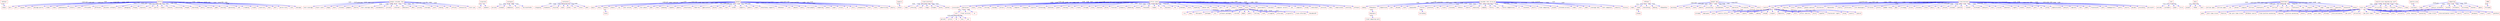 strict digraph  {
	"'\x93that'"	 [color=red,
		fontname=courier,
		shape=box];
	shows	 [color=red,
		fontname=courier,
		shape=box];
	"'\x93that'" -> shows	 [color=blue,
		xlabel=0.14];
	office	 [color=red,
		fontname=courier,
		shape=box];
	bars	 [color=red,
		fontname=courier,
		shape=box];
	office -> bars	 [color=blue,
		xlabel=0.06];
	wall	 [color=red,
		fontname=courier,
		shape=box];
	office -> wall	 [color=blue,
		xlabel=0.06];
	kayaks	 [color=red,
		fontname=courier,
		shape=box];
	office -> kayaks	 [color=blue,
		xlabel=0.08];
	years	 [color=red,
		fontname=courier,
		shape=box];
	office -> years	 [color=blue,
		xlabel=0.05];
	"massage parlor"	 [color=red,
		fontname=courier,
		shape=box];
	office -> "massage parlor"	 [color=blue,
		xlabel=0.09];
	video	 [color=red,
		fontname=courier,
		shape=box];
	office -> video	 [color=blue,
		xlabel=0.07];
	rooms	 [color=red,
		fontname=courier,
		shape=box];
	office -> rooms	 [color=blue,
		xlabel=0.06];
	paddleboards	 [color=red,
		fontname=courier,
		shape=box];
	office -> paddleboards	 [color=blue,
		xlabel=0.1];
	centers	 [color=red,
		fontname=courier,
		shape=box];
	office -> centers	 [color=blue,
		xlabel=0.06];
	canal	 [color=red,
		fontname=courier,
		shape=box];
	office -> canal	 [color=blue,
		xlabel=0.06];
	"'office\x92s'"	 [color=red,
		fontname=courier,
		shape=box];
	office -> "'office\x92s'"	 [color=blue,
		xlabel=0.09];
	different	 [color=red,
		fontname=courier,
		shape=box];
	office -> different	 [color=blue,
		xlabel=0.05];
	"business software"	 [color=red,
		fontname=courier,
		shape=box];
	office -> "business software"	 [color=blue,
		xlabel=0.12];
	built	 [color=red,
		fontname=courier,
		shape=box];
	office -> built	 [color=blue,
		xlabel=0.06];
	managing	 [color=red,
		fontname=courier,
		shape=box];
	office -> managing	 [color=blue,
		xlabel=0.08];
	things	 [color=red,
		fontname=courier,
		shape=box];
	office -> things	 [color=blue,
		xlabel=0.07];
	espresso	 [color=red,
		fontname=courier,
		shape=box];
	office -> espresso	 [color=blue,
		xlabel=0.05];
	late	 [color=red,
		fontname=courier,
		shape=box];
	office -> late	 [color=blue,
		xlabel=0.05];
	parlor	 [color=red,
		fontname=courier,
		shape=box];
	office -> parlor	 [color=blue,
		xlabel=0.06];
	boats	 [color=red,
		fontname=courier,
		shape=box];
	office -> boats	 [color=blue,
		xlabel=0.06];
	several	 [color=red,
		fontname=courier,
		shape=box];
	office -> several	 [color=blue,
		xlabel=0.05];
	consisting	 [color=red,
		fontname=courier,
		shape=box];
	office -> consisting	 [color=blue,
		xlabel=0.05];
	though	 [color=red,
		fontname=courier,
		shape=box];
	office -> though	 [color=blue,
		xlabel=0.05];
	searching	 [color=red,
		fontname=courier,
		shape=box];
	office -> searching	 [color=blue,
		xlabel=0.05];
	early	 [color=red,
		fontname=courier,
		shape=box];
	office -> early	 [color=blue,
		xlabel=0.05];
	mention	 [color=red,
		fontname=courier,
		shape=box];
	office -> mention	 [color=blue,
		xlabel=0.08];
	game	 [color=red,
		fontname=courier,
		shape=box];
	office -> game	 [color=blue,
		xlabel=0.06];
	hosting	 [color=red,
		fontname=courier,
		shape=box];
	office -> hosting	 [color=blue,
		xlabel=0.09];
	operating	 [color=red,
		fontname=courier,
		shape=box];
	office -> operating	 [color=blue,
		xlabel=0.05];
	web	 [color=red,
		fontname=courier,
		shape=box];
	office -> web	 [color=blue,
		xlabel=0.09];
	climbing	 [color=red,
		fontname=courier,
		shape=box];
	office -> climbing	 [color=blue,
		xlabel=0.05];
	clouds	 [color=red,
		fontname=courier,
		shape=box];
	office -> clouds	 [color=blue,
		xlabel=0.26];
	countries	 [color=red,
		fontname=courier,
		shape=box];
	office -> countries	 [color=blue,
		xlabel=0.06];
	days	 [color=red,
		fontname=courier,
		shape=box];
	office -> days	 [color=blue,
		xlabel=0.05];
	mall	 [color=red,
		fontname=courier,
		shape=box];
	office -> mall	 [color=blue,
		xlabel=0.05];
	"world-class"	 [color=red,
		fontname=courier,
		shape=box];
	office -> "world-class"	 [color=blue,
		xlabel=0.08];
	uses	 [color=red,
		fontname=courier,
		shape=box];
	office -> uses	 [color=blue,
		xlabel=0.06];
	massage	 [color=red,
		fontname=courier,
		shape=box];
	office -> massage	 [color=blue,
		xlabel=0.06];
	"google concedes that"	 [color=red,
		fontname=courier,
		shape=box];
	"tech coverage"	 [color=red,
		fontname=courier,
		shape=box];
	"google concedes that" -> "tech coverage"	 [color=blue,
		xlabel=0.07];
	"stuart isett"	 [color=red,
		fontname=courier,
		shape=box];
	"google concedes that" -> "stuart isett"	 [color=blue,
		xlabel=0.07];
	image	 [color=red,
		fontname=courier,
		shape=box];
	"google concedes that" -> image	 [color=blue,
		xlabel=0.09];
	back	 [color=red,
		fontname=courier,
		shape=box];
	"google concedes that" -> back	 [color=blue,
		xlabel=0.04];
	related	 [color=red,
		fontname=courier,
		shape=box];
	"google concedes that" -> related	 [color=blue,
		xlabel=0.28];
	gadgets	 [color=red,
		fontname=courier,
		shape=box];
	"google concedes that" -> gadgets	 [color=blue,
		xlabel=0.09];
	battle	 [color=red,
		fontname=courier,
		shape=box];
	"google concedes that" -> battle	 [color=blue,
		xlabel=0.27];
	"tech coverage news"	 [color=red,
		fontname=courier,
		shape=box];
	"google concedes that" -> "tech coverage news"	 [color=blue,
		xlabel=0.08];
	nytimesbits	 [color=red,
		fontname=courier,
		shape=box];
	"google concedes that" -> nytimesbits	 [color=blue,
		xlabel=0.06];
	privacy	 [color=red,
		fontname=courier,
		shape=box];
	"google concedes that" -> privacy	 [color=blue,
		xlabel=0.06];
	internet	 [color=red,
		fontname=courier,
		shape=box];
	"google concedes that" -> internet	 [color=blue,
		xlabel=0.07];
	dominance	 [color=red,
		fontname=courier,
		shape=box];
	"google concedes that" -> dominance	 [color=blue,
		xlabel=0.12];
	2013	 [color=red,
		fontname=courier,
		shape=box];
	"google concedes that" -> 2013	 [color=blue,
		xlabel=0.1];
	prying	 [color=red,
		fontname=courier,
		shape=box];
	"google concedes that" -> prying	 [color=blue,
		xlabel=0.05];
	coverage	 [color=red,
		fontname=courier,
		shape=box];
	"google concedes that" -> coverage	 [color=blue,
		xlabel=0.1];
	yard	 [color=red,
		fontname=courier,
		shape=box];
	"google concedes that" -> yard	 [color=blue,
		xlabel=0.09];
	taking	 [color=red,
		fontname=courier,
		shape=box];
	"google concedes that" -> taking	 [color=blue,
		xlabel=0.04];
	near	 [color=red,
		fontname=courier,
		shape=box];
	"google concedes that" -> near	 [color=blue,
		xlabel=0.09];
	offices	 [color=red,
		fontname=courier,
		shape=box];
	"google concedes that" -> offices	 [color=blue,
		xlabel=0.1];
	enterprise	 [color=red,
		fontname=courier,
		shape=box];
	"google concedes that" -> enterprise	 [color=blue,
		xlabel=0.09];
	"start-ups"	 [color=red,
		fontname=courier,
		shape=box];
	"google concedes that" -> "start-ups"	 [color=blue,
		xlabel=0.06];
	corporate	 [color=red,
		fontname=courier,
		shape=box];
	ties	 [color=red,
		fontname=courier,
		shape=box];
	corporate -> ties	 [color=blue,
		xlabel=0.23];
	weakest	 [color=red,
		fontname=courier,
		shape=box];
	corporate -> weakest	 [color=blue,
		xlabel=0.2];
	rackspace	 [color=red,
		fontname=courier,
		shape=box];
	verizon	 [color=red,
		fontname=courier,
		shape=box];
	rackspace -> verizon	 [color=blue,
		xlabel=0.11];
	windows	 [color=red,
		fontname=courier,
		shape=box];
	rackspace -> windows	 [color=blue,
		xlabel=0.05];
	companies	 [color=red,
		fontname=courier,
		shape=box];
	rackspace -> companies	 [color=blue,
		xlabel=0.08];
	azure	 [color=red,
		fontname=courier,
		shape=box];
	rackspace -> azure	 [color=blue,
		xlabel=0.08];
	"'microsoft\x92s'"	 [color=red,
		fontname=courier,
		shape=box];
	rackspace -> "'microsoft\x92s'"	 [color=blue,
		xlabel=0.26];
	containers	 [color=red,
		fontname=courier,
		shape=box];
	shipping	 [color=red,
		fontname=courier,
		shape=box];
	containers -> shipping	 [color=blue,
		xlabel=0.02];
	standards	 [color=red,
		fontname=courier,
		shape=box];
	containers -> standards	 [color=blue,
		xlabel=0.03];
	recycled	 [color=red,
		fontname=courier,
		shape=box];
	containers -> recycled	 [color=blue,
		xlabel=0.03];
	wood	 [color=red,
		fontname=courier,
		shape=box];
	containers -> wood	 [color=blue,
		xlabel=0.03];
	green	 [color=red,
		fontname=courier,
		shape=box];
	containers -> green	 [color=blue,
		xlabel=0.02];
	roof	 [color=red,
		fontname=courier,
		shape=box];
	containers -> roof	 [color=blue,
		xlabel=0.17];
	solar	 [color=red,
		fontname=courier,
		shape=box];
	containers -> solar	 [color=blue,
		xlabel=0.02];
	meet	 [color=red,
		fontname=courier,
		shape=box];
	containers -> meet	 [color=blue,
		xlabel=0.03];
	google	 [color=red,
		fontname=courier,
		shape=box];
	major	 [color=red,
		fontname=courier,
		shape=box];
	google -> major	 [color=blue,
		xlabel=0.06];
	help	 [color=red,
		fontname=courier,
		shape=box];
	google -> help	 [color=blue,
		xlabel=0.07];
	people	 [color=red,
		fontname=courier,
		shape=box];
	google -> people	 [color=blue,
		xlabel=0.06];
	almost	 [color=red,
		fontname=courier,
		shape=box];
	google -> almost	 [color=blue,
		xlabel=0.06];
	say	 [color=red,
		fontname=courier,
		shape=box];
	google -> say	 [color=blue,
		xlabel=0.01];
	"host online"	 [color=red,
		fontname=courier,
		shape=box];
	google -> "host online"	 [color=blue,
		xlabel=0.07];
	need	 [color=red,
		fontname=courier,
		shape=box];
	google -> need	 [color=blue,
		xlabel=0.03];
	"test phase"	 [color=red,
		fontname=courier,
		shape=box];
	google -> "test phase"	 [color=blue,
		xlabel=0.01];
	open	 [color=red,
		fontname=courier,
		shape=box];
	google -> open	 [color=blue,
		xlabel=0.01];
	find	 [color=red,
		fontname=courier,
		shape=box];
	google -> find	 [color=blue,
		xlabel=0.05];
	booming	 [color=red,
		fontname=courier,
		shape=box];
	google -> booming	 [color=blue,
		xlabel=0.08];
	capable	 [color=red,
		fontname=courier,
		shape=box];
	google -> capable	 [color=blue,
		xlabel=0.01];
	agency	 [color=red,
		fontname=courier,
		shape=box];
	google -> agency	 [color=blue,
		xlabel=0.07];
	consultancy	 [color=red,
		fontname=courier,
		shape=box];
	google -> consultancy	 [color=blue,
		xlabel=0.07];
	tomorrow	 [color=red,
		fontname=courier,
		shape=box];
	google -> tomorrow	 [color=blue,
		xlabel=0.06];
	application	 [color=red,
		fontname=courier,
		shape=box];
	google -> application	 [color=blue,
		xlabel=0.07];
	build	 [color=red,
		fontname=courier,
		shape=box];
	google -> build	 [color=blue,
		xlabel=0.06];
	easy	 [color=red,
		fontname=courier,
		shape=box];
	google -> easy	 [color=blue,
		xlabel=0.04];
	test	 [color=red,
		fontname=courier,
		shape=box];
	google -> test	 [color=blue,
		xlabel=0.01];
	"'it\x92s'"	 [color=red,
		fontname=courier,
		shape=box];
	google -> "'it\x92s'"	 [color=blue,
		xlabel=0.07];
	supports	 [color=red,
		fontname=courier,
		shape=box];
	google -> supports	 [color=blue,
		xlabel=0.07];
	public	 [color=red,
		fontname=courier,
		shape=box];
	google -> public	 [color=blue,
		xlabel=0.01];
	used	 [color=red,
		fontname=courier,
		shape=box];
	google -> used	 [color=blue,
		xlabel=0.01];
	"consultancy supports"	 [color=red,
		fontname=courier,
		shape=box];
	google -> "consultancy supports"	 [color=blue,
		xlabel=0.05];
	"'\x93almost'"	 [color=red,
		fontname=courier,
		shape=box];
	google -> "'\x93almost'"	 [color=blue,
		xlabel=0.08];
	runs	 [color=red,
		fontname=courier,
		shape=box];
	google -> runs	 [color=blue,
		xlabel=0.06];
	amazon	 [color=red,
		fontname=courier,
		shape=box];
	google -> amazon	 [color=blue,
		xlabel=0.07];
	every	 [color=red,
		fontname=courier,
		shape=box];
	google -> every	 [color=blue,
		xlabel=0.06];
	"find people"	 [color=red,
		fontname=courier,
		shape=box];
	google -> "find people"	 [color=blue,
		xlabel=0.04];
	competing	 [color=red,
		fontname=courier,
		shape=box];
	google -> competing	 [color=blue,
		xlabel=0.07];
	phase	 [color=red,
		fontname=courier,
		shape=box];
	google -> phase	 [color=blue,
		xlabel=0.01];
	super	 [color=red,
		fontname=courier,
		shape=box];
	google -> super	 [color=blue,
		xlabel=0.07];
	relies	 [color=red,
		fontname=courier,
		shape=box];
	google -> relies	 [color=blue,
		xlabel=0.06];
	10	 [color=red,
		fontname=courier,
		shape=box];
	google -> 10	 [color=blue,
		xlabel=0.08];
	hire	 [color=red,
		fontname=courier,
		shape=box];
	google -> hire	 [color=blue,
		xlabel=0.06];
	inexpensive	 [color=red,
		fontname=courier,
		shape=box];
	google -> inexpensive	 [color=blue,
		xlabel=0.01];
	host	 [color=red,
		fontname=courier,
		shape=box];
	google -> host	 [color=blue,
		xlabel=0.08];
	later	 [color=red,
		fontname=courier,
		shape=box];
	google -> later	 [color=blue,
		xlabel=0.01];
	advertising	 [color=red,
		fontname=courier,
		shape=box];
	google -> advertising	 [color=blue,
		xlabel=0.29];
	nearly	 [color=red,
		fontname=courier,
		shape=box];
	google -> nearly	 [color=blue,
		xlabel=0.01];
	lacks	 [color=red,
		fontname=courier,
		shape=box];
	people -> lacks	 [color=blue,
		xlabel=0.2];
	expects	 [color=red,
		fontname=courier,
		shape=box];
	retail	 [color=red,
		fontname=courier,
		shape=box];
	expects -> retail	 [color=blue,
		xlabel=0.15];
	"cloud platform"	 [color=red,
		fontname=courier,
		shape=box];
	lead	 [color=red,
		fontname=courier,
		shape=box];
	"cloud platform" -> lead	 [color=blue,
		xlabel=0.04];
	offering	 [color=red,
		fontname=courier,
		shape=box];
	"cloud platform" -> offering	 [color=blue,
		xlabel=0.04];
	reach	 [color=red,
		fontname=courier,
		shape=box];
	"cloud platform" -> reach	 [color=blue,
		xlabel=0.21];
	range	 [color=red,
		fontname=courier,
		shape=box];
	"cloud platform" -> range	 [color=blue,
		xlabel=0.04];
	broader	 [color=red,
		fontname=courier,
		shape=box];
	"cloud platform" -> broader	 [color=blue,
		xlabel=0.04];
	works	 [color=red,
		fontname=courier,
		shape=box];
	"cloud platform" -> works	 [color=blue,
		xlabel=0.04];
	market	 [color=red,
		fontname=courier,
		shape=box];
	"cloud platform" -> market	 [color=blue,
		xlabel=0.03];
	"office space"	 [color=red,
		fontname=courier,
		shape=box];
	accessible	 [color=red,
		fontname=courier,
		shape=box];
	"office space" -> accessible	 [color=blue,
		xlabel=0.05];
	operations	 [color=red,
		fontname=courier,
		shape=box];
	"office space" -> operations	 [color=blue,
		xlabel=0.09];
	tasks	 [color=red,
		fontname=courier,
		shape=box];
	"office space" -> tasks	 [color=blue,
		xlabel=0.06];
	often	 [color=red,
		fontname=courier,
		shape=box];
	"office space" -> often	 [color=blue,
		xlabel=0.06];
	storing	 [color=red,
		fontname=courier,
		shape=box];
	"office space" -> storing	 [color=blue,
		xlabel=0.06];
	tuesday	 [color=red,
		fontname=courier,
		shape=box];
	"office space" -> tuesday	 [color=blue,
		xlabel=0.1];
	servers	 [color=red,
		fontname=courier,
		shape=box];
	"office space" -> servers	 [color=blue,
		xlabel=0.06];
	hiring	 [color=red,
		fontname=courier,
		shape=box];
	"office space" -> hiring	 [color=blue,
		xlabel=0.09];
	computer	 [color=red,
		fontname=courier,
		shape=box];
	"office space" -> computer	 [color=blue,
		xlabel=0.08];
	stepping	 [color=red,
		fontname=courier,
		shape=box];
	"office space" -> stepping	 [color=blue,
		xlabel=0.06];
	seattle	 [color=red,
		fontname=courier,
		shape=box];
	"office space" -> seattle	 [color=blue,
		xlabel=0.07];
	technology	 [color=red,
		fontname=courier,
		shape=box];
	"office space" -> technology	 [color=blue,
		xlabel=0.08];
	machines	 [color=red,
		fontname=courier,
		shape=box];
	"office space" -> machines	 [color=blue,
		xlabel=0.09];
	giant	 [color=red,
		fontname=courier,
		shape=box];
	"office space" -> giant	 [color=blue,
		xlabel=0.09];
	renting	 [color=red,
		fontname=courier,
		shape=box];
	"office space" -> renting	 [color=blue,
		xlabel=0.06];
	area	 [color=red,
		fontname=courier,
		shape=box];
	"office space" -> area	 [color=blue,
		xlabel=0.1];
	create	 [color=red,
		fontname=courier,
		shape=box];
	"office space" -> create	 [color=blue,
		xlabel=0.07];
	storage	 [color=red,
		fontname=courier,
		shape=box];
	"office space" -> storage	 [color=blue,
		xlabel=0.08];
	sites	 [color=red,
		fontname=courier,
		shape=box];
	"office space" -> sites	 [color=blue,
		xlabel=0.07];
	machine	 [color=red,
		fontname=courier,
		shape=box];
	"office space" -> machine	 [color=blue,
		xlabel=0.06];
	miles	 [color=red,
		fontname=courier,
		shape=box];
	"office space" -> miles	 [color=blue,
		xlabel=0.12];
	fraction	 [color=red,
		fontname=courier,
		shape=box];
	"office space" -> fraction	 [color=blue,
		xlabel=0.07];
	products	 [color=red,
		fontname=courier,
		shape=box];
	"office space" -> products	 [color=blue,
		xlabel=0.02];
	doubling	 [color=red,
		fontname=courier,
		shape=box];
	"office space" -> doubling	 [color=blue,
		xlabel=0.12];
	dozens	 [color=red,
		fontname=courier,
		shape=box];
	"office space" -> dozens	 [color=blue,
		xlabel=0.06];
	thousands	 [color=red,
		fontname=courier,
		shape=box];
	"office space" -> thousands	 [color=blue,
		xlabel=0.06];
	leader	 [color=red,
		fontname=courier,
		shape=box];
	"office space" -> leader	 [color=blue,
		xlabel=0.08];
	run	 [color=red,
		fontname=courier,
		shape=box];
	"office space" -> run	 [color=blue,
		xlabel=0.09];
	business	 [color=red,
		fontname=courier,
		shape=box];
	"office space" -> business	 [color=blue,
		xlabel=0.09];
	far	 [color=red,
		fontname=courier,
		shape=box];
	"office space" -> far	 [color=blue,
		xlabel=0.03];
	problems	 [color=red,
		fontname=courier,
		shape=box];
	"office space" -> problems	 [color=blue,
		xlabel=0.07];
	dive	 [color=red,
		fontname=courier,
		shape=box];
	"office space" -> dive	 [color=blue,
		xlabel=0.05];
	handling	 [color=red,
		fontname=courier,
		shape=box];
	"office space" -> handling	 [color=blue,
		xlabel=0.09];
	"amazon web"	 [color=red,
		fontname=courier,
		shape=box];
	"office space" -> "amazon web"	 [color=blue,
		xlabel=0.09];
	running	 [color=red,
		fontname=courier,
		shape=box];
	"office space" -> running	 [color=blue,
		xlabel=0.06];
	part	 [color=red,
		fontname=courier,
		shape=box];
	"office space" -> part	 [color=blue,
		xlabel=0.09];
	"'\x97'"	 [color=red,
		fontname=courier,
		shape=box];
	"office space" -> "'\x97'"	 [color=blue,
		xlabel=0.06];
	others	 [color=red,
		fontname=courier,
		shape=box];
	"office space" -> others	 [color=blue,
		xlabel=0.09];
	known	 [color=red,
		fontname=courier,
		shape=box];
	"office space" -> known	 [color=blue,
		xlabel=0.07];
	hold	 [color=red,
		fontname=courier,
		shape=box];
	"office space" -> hold	 [color=blue,
		xlabel=0.01];
	buying	 [color=red,
		fontname=courier,
		shape=box];
	"office space" -> buying	 [color=blue,
		xlabel=0.07];
	governments	 [color=red,
		fontname=courier,
		shape=box];
	"office space" -> governments	 [color=blue,
		xlabel=0.26];
	enormous	 [color=red,
		fontname=courier,
		shape=box];
	"office space" -> enormous	 [color=blue,
		xlabel=0.06];
	"computer servers"	 [color=red,
		fontname=courier,
		shape=box];
	"office space" -> "computer servers"	 [color=blue,
		xlabel=0.05];
	was	 [color=red,
		fontname=courier,
		shape=box];
	"office space" -> was	 [color=blue,
		xlabel=0.06];
	campuses	 [color=red,
		fontname=courier,
		shape=box];
	"office space" -> campuses	 [color=blue,
		xlabel=0.06];
	large	 [color=red,
		fontname=courier,
		shape=box];
	"office space" -> large	 [color=blue,
		xlabel=0.06];
	individual	 [color=red,
		fontname=courier,
		shape=box];
	"office space" -> individual	 [color=blue,
		xlabel=0.06];
	services	 [color=red,
		fontname=courier,
		shape=box];
	"office space" -> services	 [color=blue,
		xlabel=0.08];
	many	 [color=red,
		fontname=courier,
		shape=box];
	"office space" -> many	 [color=blue,
		xlabel=0.03];
	complicated	 [color=red,
		fontname=courier,
		shape=box];
	"office space" -> complicated	 [color=blue,
		xlabel=0.08];
	tackling	 [color=red,
		fontname=courier,
		shape=box];
	"office space" -> tackling	 [color=blue,
		xlabel=0.06];
	software	 [color=red,
		fontname=courier,
		shape=box];
	"office space" -> software	 [color=blue,
		xlabel=0.08];
	cost	 [color=red,
		fontname=courier,
		shape=box];
	operations -> cost	 [color=blue,
		xlabel=0.01];
	"cloud services"	 [color=red,
		fontname=courier,
		shape=box];
	operations -> "cloud services"	 [color=blue,
		xlabel=0.01];
	mr	 [color=red,
		fontname=courier,
		shape=box];
	operations -> mr	 [color=blue,
		xlabel=0.01];
	try	 [color=red,
		fontname=courier,
		shape=box];
	hold -> try	 [color=blue,
		xlabel=0.23];
	away	 [color=red,
		fontname=courier,
		shape=box];
	hold -> away	 [color=blue,
		xlabel=0.22];
	"'\x91couple'"	 [color=red,
		fontname=courier,
		shape=box];
	hold -> "'\x91couple'"	 [color=blue,
		xlabel=0.21];
	packages	 [color=red,
		fontname=courier,
		shape=box];
	hold -> packages	 [color=blue,
		xlabel=0.24];
	pry	 [color=red,
		fontname=courier,
		shape=box];
	hold -> pry	 [color=blue,
		xlabel=0.21];
	"software packages"	 [color=red,
		fontname=courier,
		shape=box];
	hold -> "software packages"	 [color=blue,
		xlabel=0.14];
	started	 [color=red,
		fontname=courier,
		shape=box];
	hold -> started	 [color=blue,
		xlabel=0.21];
	adapt	 [color=red,
		fontname=courier,
		shape=box];
	hold -> adapt	 [color=blue,
		xlabel=0.23];
	wants	 [color=red,
		fontname=courier,
		shape=box];
	hold -> wants	 [color=blue,
		xlabel=0.22];
	selling	 [color=red,
		fontname=courier,
		shape=box];
	hold -> selling	 [color=blue,
		xlabel=0.11];
	tied	 [color=red,
		fontname=courier,
		shape=box];
	hold -> tied	 [color=blue,
		xlabel=0.22];
	struggled	 [color=red,
		fontname=courier,
		shape=box];
	hold -> struggled	 [color=blue,
		xlabel=0.18];
	offerings	 [color=red,
		fontname=courier,
		shape=box];
	hold -> offerings	 [color=blue,
		xlabel=0.24];
	originally	 [color=red,
		fontname=courier,
		shape=box];
	hold -> originally	 [color=blue,
		xlabel=0.26];
	"cloud offerings"	 [color=red,
		fontname=courier,
		shape=box];
	hold -> "cloud offerings"	 [color=blue,
		xlabel=0.14];
	"'decades\x92'"	 [color=red,
		fontname=courier,
		shape=box];
	hold -> "'decades\x92'"	 [color=blue,
		xlabel=0.22];
	percent	 [color=red,
		fontname=courier,
		shape=box];
	cost -> percent	 [color=blue,
		xlabel=0.03];
	price	 [color=red,
		fontname=courier,
		shape=box];
	cost -> price	 [color=blue,
		xlabel=0.03];
	50	 [color=red,
		fontname=courier,
		shape=box];
	cost -> 50	 [color=blue,
		xlabel=0.03];
	less	 [color=red,
		fontname=courier,
		shape=box];
	cost -> less	 [color=blue,
		xlabel=0.02];
	war	 [color=red,
		fontname=courier,
		shape=box];
	cost -> war	 [color=blue,
		xlabel=0.04];
	"concedes that drive-by"	 [color=red,
		fontname=courier,
		shape=box];
	among	 [color=red,
		fontname=courier,
		shape=box];
	"concedes that drive-by" -> among	 [color=blue,
		xlabel=0.01];
	"'\x93we\x92re'"	 [color=red,
		fontname=courier,
		shape=box];
	"concedes that drive-by" -> "'\x93we\x92re'"	 [color=blue,
		xlabel=0.05];
	competition	 [color=red,
		fontname=courier,
		shape=box];
	"concedes that drive-by" -> competition	 [color=blue,
		xlabel=0.02];
	year	 [color=red,
		fontname=courier,
		shape=box];
	"concedes that drive-by" -> year	 [color=blue,
		xlabel=0.06];
	decade	 [color=red,
		fontname=courier,
		shape=box];
	"concedes that drive-by" -> decade	 [color=blue,
		xlabel=0.02];
	said	 [color=red,
		fontname=courier,
		shape=box];
	"concedes that drive-by" -> said	 [color=blue,
		xlabel=0.02];
	"'google\x92s'"	 [color=red,
		fontname=courier,
		shape=box];
	"concedes that drive-by" -> "'google\x92s'"	 [color=blue,
		xlabel=0.03];
	twitter	 [color=red,
		fontname=courier,
		shape=box];
	"concedes that drive-by" -> twitter	 [color=blue,
		xlabel=0.01];
	platform	 [color=red,
		fontname=courier,
		shape=box];
	"concedes that drive-by" -> platform	 [color=blue,
		xlabel=0.05];
	had	 [color=red,
		fontname=courier,
		shape=box];
	"concedes that drive-by" -> had	 [color=blue,
		xlabel=0.01];
	rivals	 [color=red,
		fontname=courier,
		shape=box];
	"concedes that drive-by" -> rivals	 [color=blue,
		xlabel=0.04];
	violated	 [color=red,
		fontname=courier,
		shape=box];
	"concedes that drive-by" -> violated	 [color=blue,
		xlabel=0.31];
	"'\x93this'"	 [color=red,
		fontname=courier,
		shape=box];
	"concedes that drive-by" -> "'\x93this'"	 [color=blue,
		xlabel=0.01];
	march	 [color=red,
		fontname=courier,
		shape=box];
	"concedes that drive-by" -> march	 [color=blue,
		xlabel=0.01];
	replacing	 [color=red,
		fontname=courier,
		shape=box];
	"concedes that drive-by" -> replacing	 [color=blue,
		xlabel=0.27];
	company	 [color=red,
		fontname=courier,
		shape=box];
	"concedes that drive-by" -> company	 [color=blue,
		xlabel=0.04];
	fierce	 [color=red,
		fontname=courier,
		shape=box];
	"concedes that drive-by" -> fierce	 [color=blue,
		xlabel=0.03];
	news	 [color=red,
		fontname=courier,
		shape=box];
	"concedes that drive-by" -> news	 [color=blue,
		xlabel=0.01];
	"fierce competition"	 [color=red,
		fontname=courier,
		shape=box];
	"concedes that drive-by" -> "fierce competition"	 [color=blue,
		xlabel=0.03];
	13	 [color=red,
		fontname=courier,
		shape=box];
	"concedes that drive-by" -> 13	 [color=blue,
		xlabel=0.01];
	talented	 [color=red,
		fontname=courier,
		shape=box];
	"concedes that drive-by" -> talented	 [color=blue,
		xlabel=0.03];
	skills	 [color=red,
		fontname=courier,
		shape=box];
	"concedes that drive-by" -> skills	 [color=blue,
		xlabel=0.04];
	"cloud computing"	 [color=red,
		fontname=courier,
		shape=box];
	"concedes that drive-by" -> "cloud computing"	 [color=blue,
		xlabel=0.03];
	joined	 [color=red,
		fontname=courier,
		shape=box];
	"concedes that drive-by" -> joined	 [color=blue,
		xlabel=0.11];
	"violated privacy"	 [color=red,
		fontname=courier,
		shape=box];
	"concedes that drive-by" -> "violated privacy"	 [color=blue,
		xlabel=0.08];
	rodeo	 [color=red,
		fontname=courier,
		shape=box];
	"concedes that drive-by" -> rodeo	 [color=blue,
		xlabel=0.03];
	tech	 [color=red,
		fontname=courier,
		shape=box];
	"concedes that drive-by" -> tech	 [color=blue,
		xlabel=0.3];
	adam	 [color=red,
		fontname=courier,
		shape=box];
	"concedes that drive-by" -> adam	 [color=blue,
		xlabel=0.01];
	"coverage news"	 [color=red,
		fontname=courier,
		shape=box];
	"concedes that drive-by" -> "coverage news"	 [color=blue,
		xlabel=0.01];
	"tech companies"	 [color=red,
		fontname=courier,
		shape=box];
	"concedes that drive-by" -> "tech companies"	 [color=blue,
		xlabel=0.02];
	industry	 [color=red,
		fontname=courier,
		shape=box];
	"concedes that drive-by" -> industry	 [color=blue,
		xlabel=0.01];
	history	 [color=red,
		fontname=courier,
		shape=box];
	"concedes that drive-by" -> history	 [color=blue,
		xlabel=0.03];
	engineers	 [color=red,
		fontname=courier,
		shape=box];
	"'\x93we\x92re'" -> engineers	 [color=blue,
		xlabel=0.01];
	including	 [color=red,
		fontname=courier,
		shape=box];
	twitter -> including	 [color=blue,
		xlabel=0.05];
	"cloud computing work"	 [color=red,
		fontname=courier,
		shape=box];
	engineers -> "cloud computing work"	 [color=blue,
		xlabel=0.31];
	"'\x93then'"	 [color=red,
		fontname=courier,
		shape=box];
	lower	 [color=red,
		fontname=courier,
		shape=box];
	"'\x93then'" -> lower	 [color=blue,
		xlabel=0.01];
	good	 [color=red,
		fontname=courier,
		shape=box];
	"'\x93then'" -> good	 [color=blue,
		xlabel=0.14];
	everything	 [color=red,
		fontname=courier,
		shape=box];
	"'\x93then'" -> everything	 [color=blue,
		xlabel=0.01];
	making	 [color=red,
		fontname=courier,
		shape=box];
	"'\x93then'" -> making	 [color=blue,
		xlabel=0.01];
	"'\x93we\x92ve'"	 [color=red,
		fontname=courier,
		shape=box];
	"'\x93then'" -> "'\x93we\x92ve'"	 [color=blue,
		xlabel=0.02];
	always	 [color=red,
		fontname=courier,
		shape=box];
	good -> always	 [color=blue,
		xlabel=0.01];
	"google app"	 [color=red,
		fontname=courier,
		shape=box];
	building	 [color=red,
		fontname=courier,
		shape=box];
	"google app" -> building	 [color=blue,
		xlabel=0.06];
	still	 [color=red,
		fontname=courier,
		shape=box];
	"google app" -> still	 [color=blue,
		xlabel=0.05];
	smaller	 [color=red,
		fontname=courier,
		shape=box];
	"google app" -> smaller	 [color=blue,
		xlabel=0.04];
	word	 [color=red,
		fontname=courier,
		shape=box];
	"google app" -> word	 [color=blue,
		xlabel=0.06];
	mobile	 [color=red,
		fontname=courier,
		shape=box];
	"google app" -> mobile	 [color=blue,
		xlabel=0.07];
	processing	 [color=red,
		fontname=courier,
		shape=box];
	"google app" -> processing	 [color=blue,
		xlabel=0.07];
	spreadsheet	 [color=red,
		fontname=courier,
		shape=box];
	"google app" -> spreadsheet	 [color=blue,
		xlabel=0.07];
	much	 [color=red,
		fontname=courier,
		shape=box];
	"google app" -> much	 [color=blue,
		xlabel=0.05];
	operation	 [color=red,
		fontname=courier,
		shape=box];
	"google app" -> operation	 [color=blue,
		xlabel=0.06];
	introduced	 [color=red,
		fontname=courier,
		shape=box];
	"google app" -> introduced	 [color=blue,
		xlabel=0.05];
	tools	 [color=red,
		fontname=courier,
		shape=box];
	"google app" -> tools	 [color=blue,
		xlabel=0.23];
	sells	 [color=red,
		fontname=courier,
		shape=box];
	"google app" -> sells	 [color=blue,
		xlabel=0.07];
	"cloud business"	 [color=red,
		fontname=courier,
		shape=box];
	control	 [color=red,
		fontname=courier,
		shape=box];
	"cloud business" -> control	 [color=blue,
		xlabel=0.05];
	view	 [color=red,
		fontname=courier,
		shape=box];
	"cloud business" -> view	 [color=blue,
		xlabel=0.01];
	says	 [color=red,
		fontname=courier,
		shape=box];
	"cloud business" -> says	 [color=blue,
		xlabel=0.25];
	cubicles	 [color=red,
		fontname=courier,
		shape=box];
	"cloud business" -> cubicles	 [color=blue,
		xlabel=0.01];
	wrest	 [color=red,
		fontname=courier,
		shape=box];
	"cloud business" -> wrest	 [color=blue,
		xlabel=0.06];
	phones	 [color=red,
		fontname=courier,
		shape=box];
	"cloud business" -> phones	 [color=blue,
		xlabel=0.06];
	"google android"	 [color=red,
		fontname=courier,
		shape=box];
	"cloud business" -> "google android"	 [color=blue,
		xlabel=0.06];
	businesses	 [color=red,
		fontname=courier,
		shape=box];
	"cloud business" -> businesses	 [color=blue,
		xlabel=0.01];
	"'amazon\x92s'"	 [color=red,
		fontname=courier,
		shape=box];
	"cloud business" -> "'amazon\x92s'"	 [color=blue,
		xlabel=0.04];
	really	 [color=red,
		fontname=courier,
		shape=box];
	"cloud business" -> really	 [color=blue,
		xlabel=0.01];
	archrivals	 [color=red,
		fontname=courier,
		shape=box];
	"cloud business" -> archrivals	 [color=blue,
		xlabel=0.06];
	"lure developers"	 [color=red,
		fontname=courier,
		shape=box];
	"cloud business" -> "lure developers"	 [color=blue,
		xlabel=0.03];
	forrester	 [color=red,
		fontname=courier,
		shape=box];
	"cloud business" -> forrester	 [color=blue,
		xlabel=0.05];
	profit	 [color=red,
		fontname=courier,
		shape=box];
	"cloud business" -> profit	 [color=blue,
		xlabel=0.07];
	"badder thing"	 [color=red,
		fontname=courier,
		shape=box];
	"cloud business" -> "badder thing"	 [color=blue,
		xlabel=0.01];
	apps	 [color=red,
		fontname=courier,
		shape=box];
	"cloud business" -> apps	 [color=blue,
		xlabel=0.06];
	strategy	 [color=red,
		fontname=courier,
		shape=box];
	"cloud business" -> strategy	 [color=blue,
		xlabel=0.04];
	access	 [color=red,
		fontname=courier,
		shape=box];
	"cloud business" -> access	 [color=blue,
		xlabel=0.05];
	instance	 [color=red,
		fontname=courier,
		shape=box];
	"cloud business" -> instance	 [color=blue,
		xlabel=0.05];
	vital	 [color=red,
		fontname=courier,
		shape=box];
	"cloud business" -> vital	 [color=blue,
		xlabel=0.04];
	music	 [color=red,
		fontname=courier,
		shape=box];
	"cloud business" -> music	 [color=blue,
		xlabel=0.04];
	way	 [color=red,
		fontname=courier,
		shape=box];
	"cloud business" -> way	 [color=blue,
		xlabel=0.03];
	online	 [color=red,
		fontname=courier,
		shape=box];
	"cloud business" -> online	 [color=blue,
		xlabel=0.05];
	instead	 [color=red,
		fontname=courier,
		shape=box];
	"cloud business" -> instead	 [color=blue,
		xlabel=0.04];
	android	 [color=red,
		fontname=courier,
		shape=box];
	"cloud business" -> android	 [color=blue,
		xlabel=0.06];
	"'can\x92t'"	 [color=red,
		fontname=courier,
		shape=box];
	"cloud business" -> "'can\x92t'"	 [color=blue,
		xlabel=0.01];
	kirkland	 [color=red,
		fontname=courier,
		shape=box];
	"cloud business" -> kirkland	 [color=blue,
		xlabel=0.01];
	analysts	 [color=red,
		fontname=courier,
		shape=box];
	"cloud business" -> analysts	 [color=blue,
		xlabel=0.04];
	lure	 [color=red,
		fontname=courier,
		shape=box];
	"cloud business" -> lure	 [color=blue,
		xlabel=0.04];
	crucial	 [color=red,
		fontname=courier,
		shape=box];
	"cloud business" -> crucial	 [color=blue,
		xlabel=0.04];
	mountain	 [color=red,
		fontname=courier,
		shape=box];
	"cloud business" -> mountain	 [color=blue,
		xlabel=0.01];
	lights	 [color=red,
		fontname=courier,
		shape=box];
	"cloud business" -> lights	 [color=blue,
		xlabel=0.01];
	staten	 [color=red,
		fontname=courier,
		shape=box];
	"cloud business" -> staten	 [color=blue,
		xlabel=0.05];
	houses	 [color=red,
		fontname=courier,
		shape=box];
	"cloud business" -> houses	 [color=blue,
		xlabel=0.01];
	york	 [color=red,
		fontname=courier,
		shape=box];
	"cloud business" -> york	 [color=blue,
		xlabel=0.01];
	new	 [color=red,
		fontname=courier,
		shape=box];
	"cloud business" -> new	 [color=blue,
		xlabel=0.04];
	using	 [color=red,
		fontname=courier,
		shape=box];
	"cloud business" -> using	 [color=blue,
		xlabel=0.03];
	sophisticated	 [color=red,
		fontname=courier,
		shape=box];
	"cloud business" -> sophisticated	 [color=blue,
		xlabel=0.04];
	analyst	 [color=red,
		fontname=courier,
		shape=box];
	"cloud business" -> analyst	 [color=blue,
		xlabel=0.05];
	improve	 [color=red,
		fontname=courier,
		shape=box];
	"cloud business" -> improve	 [color=blue,
		xlabel=0.06];
	like	 [color=red,
		fontname=courier,
		shape=box];
	"cloud business" -> like	 [color=blue,
		xlabel=0.05];
	james	 [color=red,
		fontname=courier,
		shape=box];
	"cloud business" -> james	 [color=blue,
		xlabel=0.05];
	fluorescent	 [color=red,
		fontname=courier,
		shape=box];
	"cloud business" -> fluorescent	 [color=blue,
		xlabel=0.01];
	work	 [color=red,
		fontname=courier,
		shape=box];
	"cloud business" -> work	 [color=blue,
		xlabel=0.01];
	headquarters	 [color=red,
		fontname=courier,
		shape=box];
	"cloud business" -> headquarters	 [color=blue,
		xlabel=0.01];
	perks	 [color=red,
		fontname=courier,
		shape=box];
	"cloud business" -> perks	 [color=blue,
		xlabel=0.01];
	source	 [color=red,
		fontname=courier,
		shape=box];
	"cloud business" -> source	 [color=blue,
		xlabel=0.04];
	become	 [color=red,
		fontname=courier,
		shape=box];
	"cloud business" -> become	 [color=blue,
		xlabel=0.03];
	providing	 [color=red,
		fontname=courier,
		shape=box];
	"cloud business" -> providing	 [color=blue,
		xlabel=0.06];
	microsoft	 [color=red,
		fontname=courier,
		shape=box];
	"cloud business" -> microsoft	 [color=blue,
		xlabel=0.06];
	already	 [color=red,
		fontname=courier,
		shape=box];
	view -> already	 [color=blue,
		xlabel=0.11];
	employees	 [color=red,
		fontname=courier,
		shape=box];
	view -> employees	 [color=blue,
		xlabel=0.15];
	give	 [color=red,
		fontname=courier,
		shape=box];
	view -> give	 [color=blue,
		xlabel=0.07];
	"seattle office"	 [color=red,
		fontname=courier,
		shape=box];
	view -> "seattle office"	 [color=blue,
		xlabel=0.1];
	feet	 [color=red,
		fontname=courier,
		shape=box];
	view -> feet	 [color=blue,
		xlabel=0.13];
	wash	 [color=red,
		fontname=courier,
		shape=box];
	view -> wash	 [color=blue,
		xlabel=0.13];
	square	 [color=red,
		fontname=courier,
		shape=box];
	view -> square	 [color=blue,
		xlabel=0.14];
	badder	 [color=red,
		fontname=courier,
		shape=box];
	view -> badder	 [color=blue,
		xlabel=0.14];
	adding	 [color=red,
		fontname=courier,
		shape=box];
	view -> adding	 [color=blue,
		xlabel=0.12];
	enough	 [color=red,
		fontname=courier,
		shape=box];
	view -> enough	 [color=blue,
		xlabel=0.09];
	largest	 [color=red,
		fontname=courier,
		shape=box];
	view -> largest	 [color=blue,
		xlabel=0.11];
	requisite	 [color=red,
		fontname=courier,
		shape=box];
	view -> requisite	 [color=blue,
		xlabel=0.13];
	bigger	 [color=red,
		fontname=courier,
		shape=box];
	view -> bigger	 [color=blue,
		xlabel=0.11];
	also	 [color=red,
		fontname=courier,
		shape=box];
	view -> also	 [color=blue,
		xlabel=0.08];
	"office cubicles"	 [color=red,
		fontname=courier,
		shape=box];
	view -> "office cubicles"	 [color=blue,
		xlabel=0.12];
	third	 [color=red,
		fontname=courier,
		shape=box];
	view -> third	 [color=blue,
		xlabel=0.13];
	together	 [color=red,
		fontname=courier,
		shape=box];
	view -> together	 [color=blue,
		xlabel=0.12];
	"fluorescent lights"	 [color=red,
		fontname=courier,
		shape=box];
	view -> "fluorescent lights"	 [color=blue,
		xlabel=0.12];
	thing	 [color=red,
		fontname=courier,
		shape=box];
	view -> thing	 [color=blue,
		xlabel=0.12];
	country	 [color=red,
		fontname=courier,
		shape=box];
	view -> country	 [color=blue,
		xlabel=0.13];
	typical	 [color=red,
		fontname=courier,
		shape=box];
	view -> typical	 [color=blue,
		xlabel=0.13];
	rent	 [color=red,
		fontname=courier,
		shape=box];
	outside	 [color=red,
		fontname=courier,
		shape=box];
	rent -> outside	 [color=blue,
		xlabel=0.16];
	customers	 [color=red,
		fontname=courier,
		shape=box];
	rent -> customers	 [color=blue,
		xlabel=0.25];
	power	 [color=red,
		fontname=courier,
		shape=box];
	rent -> power	 [color=blue,
		xlabel=0.25];
	first	 [color=red,
		fontname=courier,
		shape=box];
	rent -> first	 [color=blue,
		xlabel=0.16];
	data	 [color=red,
		fontname=courier,
		shape=box];
	planet	 [color=red,
		fontname=courier,
		shape=box];
	data -> planet	 [color=blue,
		xlabel=0.03];
	"'\x93we'"	 [color=red,
		fontname=courier,
		shape=box];
	data -> "'\x93we'"	 [color=blue,
		xlabel=0.03];
	best	 [color=red,
		fontname=courier,
		shape=box];
	data -> best	 [color=blue,
		xlabel=0.19];
	developers	 [color=red,
		fontname=courier,
		shape=box];
	"million apps"	 [color=red,
		fontname=courier,
		shape=box];
	developers -> "million apps"	 [color=blue,
		xlabel=0.05];
	"billion page"	 [color=red,
		fontname=courier,
		shape=box];
	developers -> "billion page"	 [color=blue,
		xlabel=0.07];
	use	 [color=red,
		fontname=courier,
		shape=box];
	developers -> use	 [color=blue,
		xlabel=0.13];
	annual	 [color=red,
		fontname=courier,
		shape=box];
	developers -> annual	 [color=blue,
		xlabel=0.05];
	compute	 [color=red,
		fontname=courier,
		shape=box];
	developers -> compute	 [color=blue,
		xlabel=0.07];
	billion	 [color=red,
		fontname=courier,
		shape=box];
	developers -> billion	 [color=blue,
		xlabel=0.08];
	eventually	 [color=red,
		fontname=courier,
		shape=box];
	developers -> eventually	 [color=blue,
		xlabel=0.08];
	big	 [color=red,
		fontname=courier,
		shape=box];
	developers -> big	 [color=blue,
		xlabel=0.07];
	million	 [color=red,
		fontname=courier,
		shape=box];
	developers -> million	 [color=blue,
		xlabel=0.07];
	june	 [color=red,
		fontname=courier,
		shape=box];
	developers -> june	 [color=blue,
		xlabel=0.26];
	hits	 [color=red,
		fontname=courier,
		shape=box];
	developers -> hits	 [color=blue,
		xlabel=0.06];
	conference	 [color=red,
		fontname=courier,
		shape=box];
	developers -> conference	 [color=blue,
		xlabel=0.07];
	day	 [color=red,
		fontname=courier,
		shape=box];
	developers -> day	 [color=blue,
		xlabel=0.04];
	engine	 [color=red,
		fontname=courier,
		shape=box];
	developers -> engine	 [color=blue,
		xlabel=0.07];
	hope	 [color=red,
		fontname=courier,
		shape=box];
	developers -> hope	 [color=blue,
		xlabel=0.07];
	page	 [color=red,
		fontname=courier,
		shape=box];
	developers -> page	 [color=blue,
		xlabel=0.07];
	"page hits"	 [color=red,
		fontname=courier,
		shape=box];
	developers -> "page hits"	 [color=blue,
		xlabel=0.04];
	generate	 [color=red,
		fontname=courier,
		shape=box];
	developers -> generate	 [color=blue,
		xlabel=0.07];
	announced	 [color=red,
		fontname=courier,
		shape=box];
	developers -> announced	 [color=blue,
		xlabel=0.06];
	center	 [color=red,
		fontname=courier,
		shape=box];
	developers -> center	 [color=blue,
		xlabel=0.05];
	"seattle-area engineering staff"	 [color=red,
		fontname=courier,
		shape=box];
	"start-up"	 [color=red,
		fontname=courier,
		shape=box];
	"seattle-area engineering staff" -> "start-up"	 [color=blue,
		xlabel=0.01];
	plans	 [color=red,
		fontname=courier,
		shape=box];
	"seattle-area engineering staff" -> plans	 [color=blue,
		xlabel=0.26];
	recruiting	 [color=red,
		fontname=courier,
		shape=box];
	"seattle-area engineering staff" -> recruiting	 [color=blue,
		xlabel=0.04];
	five	 [color=red,
		fontname=courier,
		shape=box];
	"seattle-area engineering staff" -> five	 [color=blue,
		xlabel=0.03];
	focused	 [color=red,
		fontname=courier,
		shape=box];
	"seattle-area engineering staff" -> focused	 [color=blue,
		xlabel=0.02];
	effort	 [color=red,
		fontname=courier,
		shape=box];
	"seattle-area engineering staff" -> effort	 [color=blue,
		xlabel=0.26];
	times	 [color=red,
		fontname=courier,
		shape=box];
	"seattle-area engineering staff" -> times	 [color=blue,
		xlabel=0.07];
	gone	 [color=red,
		fontname=courier,
		shape=box];
	"start-up" -> gone	 [color=blue,
		xlabel=0.07];
	"york times brian"	 [color=red,
		fontname=courier,
		shape=box];
	"start-up" -> "york times brian"	 [color=blue,
		xlabel=0.1];
	features	 [color=red,
		fontname=courier,
		shape=box];
	"start-up" -> features	 [color=blue,
		xlabel=0.1];
	"new york times brian"	 [color=red,
		fontname=courier,
		shape=box];
	"start-up" -> "new york times brian"	 [color=blue,
		xlabel=0.1];
	"database search"	 [color=red,
		fontname=courier,
		shape=box];
	"start-up" -> "database search"	 [color=blue,
		xlabel=0.11];
	"cloud platform marketing"	 [color=red,
		fontname=courier,
		shape=box];
	"start-up" -> "cloud platform marketing"	 [color=blue,
		xlabel=0.11];
	samsung	 [color=red,
		fontname=courier,
		shape=box];
	"start-up" -> samsung	 [color=blue,
		xlabel=0.11];
	"platform marketing"	 [color=red,
		fontname=courier,
		shape=box];
	"start-up" -> "platform marketing"	 [color=blue,
		xlabel=0.1];
	hotels	 [color=red,
		fontname=courier,
		shape=box];
	"start-up" -> hotels	 [color=blue,
		xlabel=0.09];
	group	 [color=red,
		fontname=courier,
		shape=box];
	"start-up" -> group	 [color=blue,
		xlabel=0.09];
	"york times"	 [color=red,
		fontname=courier,
		shape=box];
	"start-up" -> "york times"	 [color=blue,
		xlabel=0.11];
	enlarge	 [color=red,
		fontname=courier,
		shape=box];
	"start-up" -> enlarge	 [color=blue,
		xlabel=0.1];
	intercontinental	 [color=red,
		fontname=courier,
		shape=box];
	"start-up" -> intercontinental	 [color=blue,
		xlabel=0.09];
	"new york"	 [color=red,
		fontname=courier,
		shape=box];
	"start-up" -> "new york"	 [color=blue,
		xlabel=0.1];
	attractive	 [color=red,
		fontname=courier,
		shape=box];
	"start-up" -> attractive	 [color=blue,
		xlabel=0.06];
	"new york times"	 [color=red,
		fontname=courier,
		shape=box];
	"start-up" -> "new york times"	 [color=blue,
		xlabel=0.1];
	head	 [color=red,
		fontname=courier,
		shape=box];
	"start-up" -> head	 [color=blue,
		xlabel=0.07];
	mainstream	 [color=red,
		fontname=courier,
		shape=box];
	"start-up" -> mainstream	 [color=blue,
		xlabel=0.1];
	offer	 [color=red,
		fontname=courier,
		shape=box];
	"start-up" -> offer	 [color=blue,
		xlabel=0.07];
	initially	 [color=red,
		fontname=courier,
		shape=box];
	"start-up" -> initially	 [color=blue,
		xlabel=0.06];
	"offer features"	 [color=red,
		fontname=courier,
		shape=box];
	"start-up" -> "offer features"	 [color=blue,
		xlabel=0.05];
	marketing	 [color=red,
		fontname=courier,
		shape=box];
	"start-up" -> marketing	 [color=blue,
		xlabel=0.09];
	"times brian"	 [color=red,
		fontname=courier,
		shape=box];
	"start-up" -> "times brian"	 [color=blue,
		xlabel=0.09];
	"intercontinental hotels"	 [color=red,
		fontname=courier,
		shape=box];
	"start-up" -> "intercontinental hotels"	 [color=blue,
		xlabel=0.11];
	search	 [color=red,
		fontname=courier,
		shape=box];
	"start-up" -> search	 [color=blue,
		xlabel=0.07];
	netflix	 [color=red,
		fontname=courier,
		shape=box];
	"start-up" -> netflix	 [color=blue,
		xlabel=0.1];
	database	 [color=red,
		fontname=courier,
		shape=box];
	"start-up" -> database	 [color=blue,
		xlabel=0.11];
	stuart	 [color=red,
		fontname=courier,
		shape=box];
	"start-up" -> stuart	 [color=blue,
		xlabel=0.1];
	isett	 [color=red,
		fontname=courier,
		shape=box];
	"start-up" -> isett	 [color=blue,
		xlabel=0.1];
	goldfarb	 [color=red,
		fontname=courier,
		shape=box];
	"start-up" -> goldfarb	 [color=blue,
		xlabel=0.1];
	"seattle-area"	 [color=red,
		fontname=courier,
		shape=box];
	increase	 [color=red,
		fontname=courier,
		shape=box];
	"seattle-area" -> increase	 [color=blue,
		xlabel=0.23];
	computing	 [color=red,
		fontname=courier,
		shape=box];
	huge	 [color=red,
		fontname=courier,
		shape=box];
	computing -> huge	 [color=blue,
		xlabel=0.16];
	last	 [color=red,
		fontname=courier,
		shape=box];
	computing -> last	 [color=blue,
		xlabel=0.01];
	"analyst estimates"	 [color=red,
		fontname=courier,
		shape=box];
	computing -> "analyst estimates"	 [color=blue,
		xlabel=0.02];
	earned	 [color=red,
		fontname=courier,
		shape=box];
	computing -> earned	 [color=blue,
		xlabel=0.02];
	estimates	 [color=red,
		fontname=courier,
		shape=box];
	computing -> estimates	 [color=blue,
		xlabel=0.02];
	according	 [color=red,
		fontname=courier,
		shape=box];
	computing -> according	 [color=blue,
		xlabel=0.02];
	another	 [color=red,
		fontname=courier,
		shape=box];
	computing -> another	 [color=blue,
		xlabel=0.02];
	apple	 [color=red,
		fontname=courier,
		shape=box];
	computing -> apple	 [color=blue,
		xlabel=0.02];
	2004	 [color=red,
		fontname=courier,
		shape=box];
	followed	 [color=red,
		fontname=courier,
		shape=box];
	2004 -> followed	 [color=blue,
		xlabel=0.24];
}
